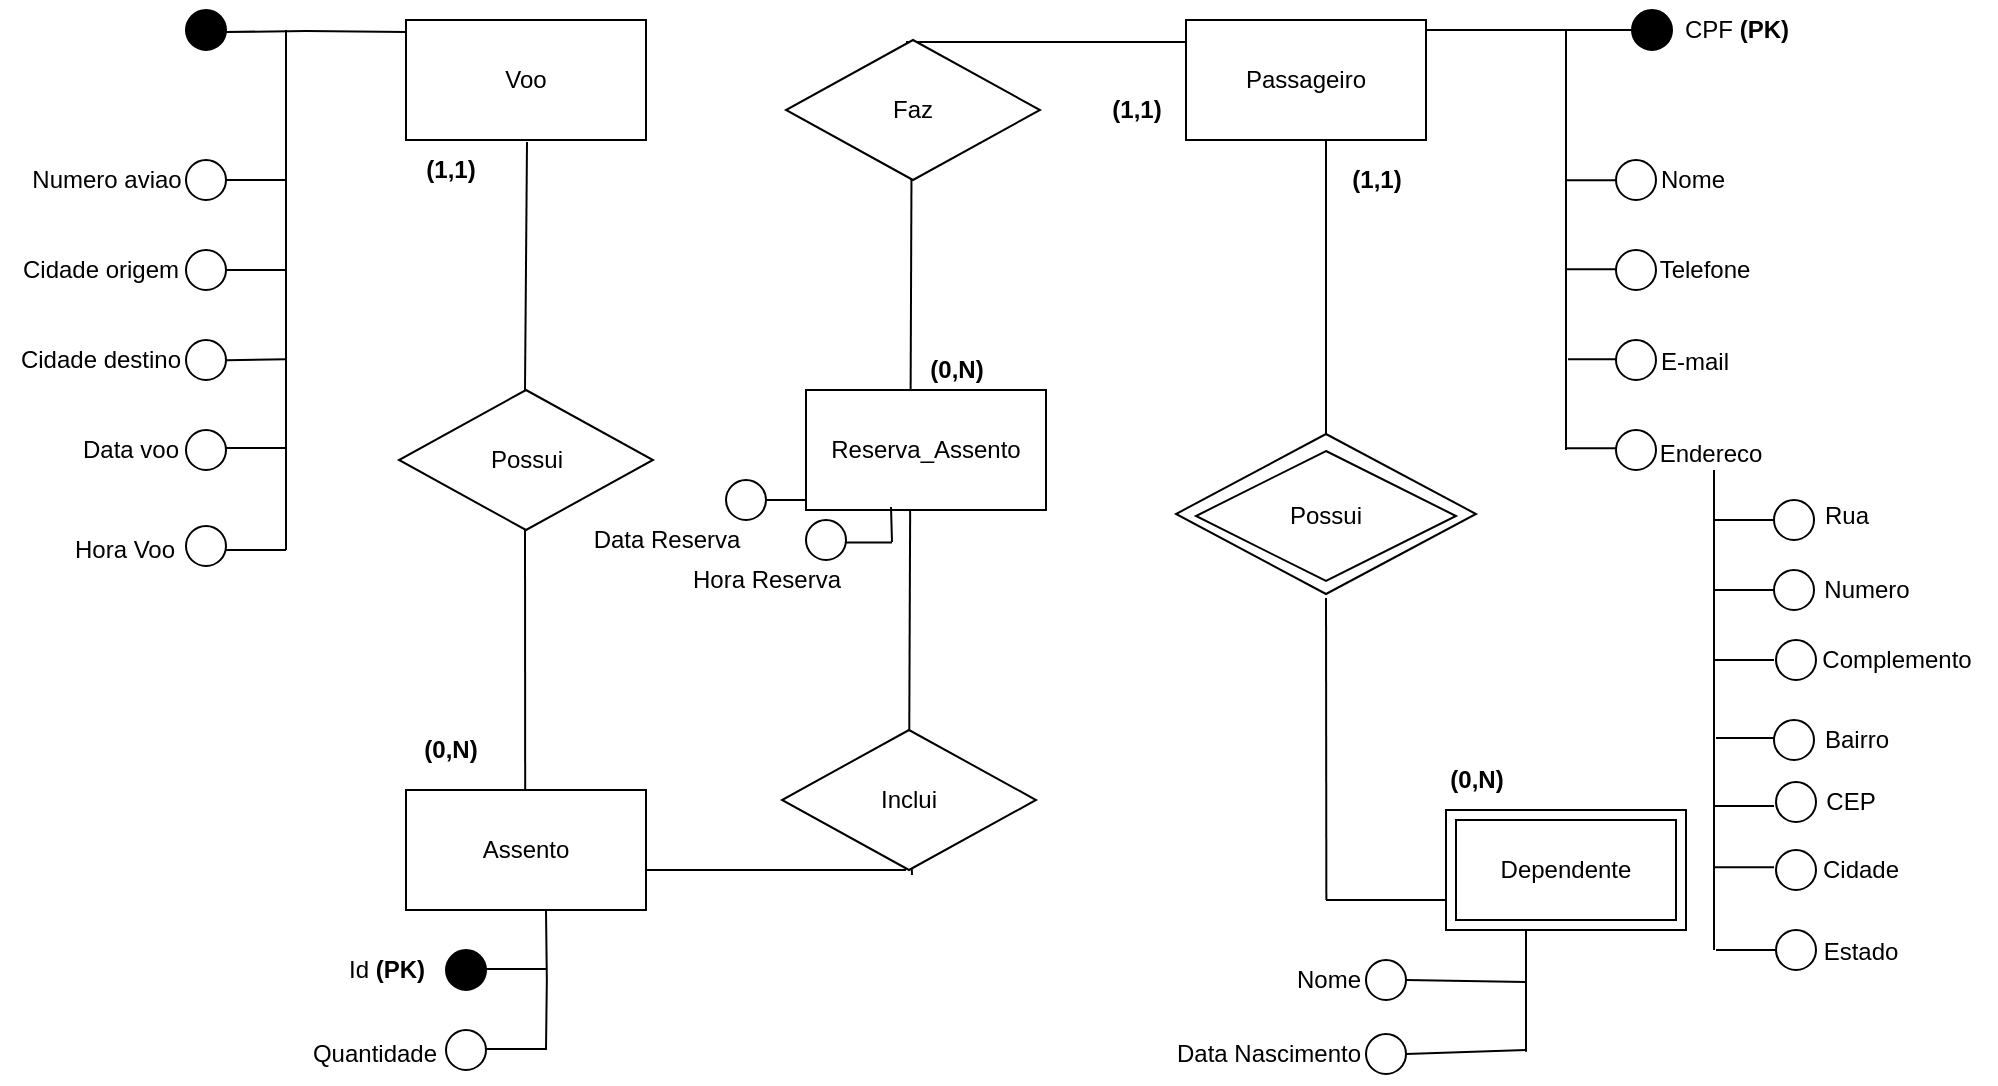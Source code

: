 <mxfile version="22.0.4" type="github">
  <diagram name="Page-1" id="FukW1Y2hieaILSiu1fCh">
    <mxGraphModel dx="996" dy="752" grid="1" gridSize="10" guides="1" tooltips="1" connect="1" arrows="1" fold="1" page="1" pageScale="1" pageWidth="827" pageHeight="1169" math="0" shadow="0">
      <root>
        <mxCell id="0" />
        <mxCell id="1" parent="0" />
        <mxCell id="P8iXtCB2VjH7gmR6Io5S-14" value="" style="endArrow=none;html=1;rounded=0;" parent="1" edge="1">
          <mxGeometry width="50" height="50" relative="1" as="geometry">
            <mxPoint x="150" y="95" as="sourcePoint" />
            <mxPoint x="180" y="95" as="targetPoint" />
          </mxGeometry>
        </mxCell>
        <mxCell id="P8iXtCB2VjH7gmR6Io5S-15" value="" style="endArrow=none;html=1;rounded=0;" parent="1" edge="1">
          <mxGeometry width="50" height="50" relative="1" as="geometry">
            <mxPoint x="150" y="140" as="sourcePoint" />
            <mxPoint x="180" y="140" as="targetPoint" />
          </mxGeometry>
        </mxCell>
        <mxCell id="P8iXtCB2VjH7gmR6Io5S-16" value="" style="endArrow=none;html=1;rounded=0;" parent="1" edge="1">
          <mxGeometry width="50" height="50" relative="1" as="geometry">
            <mxPoint x="149.5" y="229" as="sourcePoint" />
            <mxPoint x="179.5" y="229" as="targetPoint" />
          </mxGeometry>
        </mxCell>
        <mxCell id="P8iXtCB2VjH7gmR6Io5S-17" value="" style="endArrow=none;html=1;rounded=0;exitX=1;exitY=0.5;exitDx=0;exitDy=0;" parent="1" edge="1">
          <mxGeometry width="50" height="50" relative="1" as="geometry">
            <mxPoint x="150" y="280" as="sourcePoint" />
            <mxPoint x="180" y="280" as="targetPoint" />
          </mxGeometry>
        </mxCell>
        <mxCell id="P8iXtCB2VjH7gmR6Io5S-18" value="" style="endArrow=none;html=1;rounded=0;" parent="1" edge="1">
          <mxGeometry width="50" height="50" relative="1" as="geometry">
            <mxPoint x="150" y="185.08" as="sourcePoint" />
            <mxPoint x="180" y="184.58" as="targetPoint" />
          </mxGeometry>
        </mxCell>
        <mxCell id="P8iXtCB2VjH7gmR6Io5S-19" value="" style="endArrow=none;html=1;rounded=0;" parent="1" edge="1">
          <mxGeometry width="50" height="50" relative="1" as="geometry">
            <mxPoint x="180" y="280" as="sourcePoint" />
            <mxPoint x="180" y="20" as="targetPoint" />
          </mxGeometry>
        </mxCell>
        <mxCell id="P8iXtCB2VjH7gmR6Io5S-20" value="" style="ellipse;whiteSpace=wrap;html=1;aspect=fixed;fillColor=#000000;" parent="1" vertex="1">
          <mxGeometry x="130" y="10" width="20" height="20" as="geometry" />
        </mxCell>
        <mxCell id="P8iXtCB2VjH7gmR6Io5S-21" value="Numero aviao" style="text;html=1;align=center;verticalAlign=middle;resizable=0;points=[];autosize=1;strokeColor=none;fillColor=none;" parent="1" vertex="1">
          <mxGeometry x="40" y="80" width="100" height="30" as="geometry" />
        </mxCell>
        <mxCell id="P8iXtCB2VjH7gmR6Io5S-22" value="" style="ellipse;whiteSpace=wrap;html=1;aspect=fixed;" parent="1" vertex="1">
          <mxGeometry x="130" y="85" width="20" height="20" as="geometry" />
        </mxCell>
        <mxCell id="P8iXtCB2VjH7gmR6Io5S-23" value="Cidade origem" style="text;html=1;align=center;verticalAlign=middle;resizable=0;points=[];autosize=1;strokeColor=none;fillColor=none;" parent="1" vertex="1">
          <mxGeometry x="37" y="125" width="100" height="30" as="geometry" />
        </mxCell>
        <mxCell id="P8iXtCB2VjH7gmR6Io5S-24" value="" style="ellipse;whiteSpace=wrap;html=1;aspect=fixed;" parent="1" vertex="1">
          <mxGeometry x="130" y="220" width="20" height="20" as="geometry" />
        </mxCell>
        <mxCell id="P8iXtCB2VjH7gmR6Io5S-25" value="" style="ellipse;whiteSpace=wrap;html=1;aspect=fixed;" parent="1" vertex="1">
          <mxGeometry x="130" y="175" width="20" height="20" as="geometry" />
        </mxCell>
        <mxCell id="P8iXtCB2VjH7gmR6Io5S-26" value="" style="ellipse;whiteSpace=wrap;html=1;aspect=fixed;" parent="1" vertex="1">
          <mxGeometry x="130" y="130" width="20" height="20" as="geometry" />
        </mxCell>
        <mxCell id="P8iXtCB2VjH7gmR6Io5S-27" value="Cidade destino" style="text;html=1;align=center;verticalAlign=middle;resizable=0;points=[];autosize=1;strokeColor=none;fillColor=none;" parent="1" vertex="1">
          <mxGeometry x="37" y="170" width="100" height="30" as="geometry" />
        </mxCell>
        <mxCell id="P8iXtCB2VjH7gmR6Io5S-28" value="Data voo" style="text;html=1;align=center;verticalAlign=middle;resizable=0;points=[];autosize=1;strokeColor=none;fillColor=none;" parent="1" vertex="1">
          <mxGeometry x="67" y="215" width="70" height="30" as="geometry" />
        </mxCell>
        <mxCell id="P8iXtCB2VjH7gmR6Io5S-30" value="Hora Voo" style="text;html=1;align=center;verticalAlign=middle;resizable=0;points=[];autosize=1;strokeColor=none;fillColor=none;" parent="1" vertex="1">
          <mxGeometry x="64" y="265" width="70" height="30" as="geometry" />
        </mxCell>
        <mxCell id="P8iXtCB2VjH7gmR6Io5S-33" value="" style="ellipse;whiteSpace=wrap;html=1;aspect=fixed;" parent="1" vertex="1">
          <mxGeometry x="130" y="268" width="20" height="20" as="geometry" />
        </mxCell>
        <mxCell id="P8iXtCB2VjH7gmR6Io5S-35" value="" style="endArrow=none;html=1;rounded=0;" parent="1" edge="1">
          <mxGeometry width="50" height="50" relative="1" as="geometry">
            <mxPoint x="150" y="21" as="sourcePoint" />
            <mxPoint x="190" y="20.5" as="targetPoint" />
          </mxGeometry>
        </mxCell>
        <mxCell id="P8iXtCB2VjH7gmR6Io5S-36" value="" style="endArrow=none;html=1;rounded=0;exitX=1;exitY=0.5;exitDx=0;exitDy=0;" parent="1" edge="1">
          <mxGeometry width="50" height="50" relative="1" as="geometry">
            <mxPoint x="190" y="20.5" as="sourcePoint" />
            <mxPoint x="240" y="21" as="targetPoint" />
          </mxGeometry>
        </mxCell>
        <mxCell id="P8iXtCB2VjH7gmR6Io5S-37" value="Voo" style="rounded=0;whiteSpace=wrap;html=1;" parent="1" vertex="1">
          <mxGeometry x="240" y="15" width="120" height="60" as="geometry" />
        </mxCell>
        <mxCell id="P8iXtCB2VjH7gmR6Io5S-38" value="" style="endArrow=none;html=1;rounded=0;entryX=0.092;entryY=1.017;entryDx=0;entryDy=0;entryPerimeter=0;exitX=0.5;exitY=0;exitDx=0;exitDy=0;" parent="1" edge="1">
          <mxGeometry width="50" height="50" relative="1" as="geometry">
            <mxPoint x="299.5" y="200" as="sourcePoint" />
            <mxPoint x="300.5" y="76" as="targetPoint" />
          </mxGeometry>
        </mxCell>
        <mxCell id="P8iXtCB2VjH7gmR6Io5S-39" value="Possui" style="rhombus;whiteSpace=wrap;html=1;" parent="1" vertex="1">
          <mxGeometry x="236.5" y="200" width="127" height="70" as="geometry" />
        </mxCell>
        <mxCell id="P8iXtCB2VjH7gmR6Io5S-40" value="" style="endArrow=none;html=1;rounded=0;entryX=0.092;entryY=1.017;entryDx=0;entryDy=0;entryPerimeter=0;" parent="1" edge="1">
          <mxGeometry width="50" height="50" relative="1" as="geometry">
            <mxPoint x="299.59" y="400" as="sourcePoint" />
            <mxPoint x="299.5" y="270" as="targetPoint" />
          </mxGeometry>
        </mxCell>
        <mxCell id="P8iXtCB2VjH7gmR6Io5S-41" value="Assento" style="rounded=0;whiteSpace=wrap;html=1;" parent="1" vertex="1">
          <mxGeometry x="240" y="400" width="120" height="60" as="geometry" />
        </mxCell>
        <mxCell id="P8iXtCB2VjH7gmR6Io5S-42" value="" style="endArrow=none;html=1;rounded=0;exitX=1;exitY=0.5;exitDx=0;exitDy=0;" parent="1" edge="1">
          <mxGeometry width="50" height="50" relative="1" as="geometry">
            <mxPoint x="280" y="529.5" as="sourcePoint" />
            <mxPoint x="310" y="529.5" as="targetPoint" />
          </mxGeometry>
        </mxCell>
        <mxCell id="P8iXtCB2VjH7gmR6Io5S-43" value="" style="endArrow=none;html=1;rounded=0;exitX=1;exitY=0.5;exitDx=0;exitDy=0;" parent="1" edge="1">
          <mxGeometry width="50" height="50" relative="1" as="geometry">
            <mxPoint x="280" y="489.5" as="sourcePoint" />
            <mxPoint x="310" y="489.5" as="targetPoint" />
          </mxGeometry>
        </mxCell>
        <mxCell id="P8iXtCB2VjH7gmR6Io5S-44" value="" style="ellipse;whiteSpace=wrap;html=1;aspect=fixed;fillColor=#000000;" parent="1" vertex="1">
          <mxGeometry x="260" y="480" width="20" height="20" as="geometry" />
        </mxCell>
        <mxCell id="P8iXtCB2VjH7gmR6Io5S-45" value="" style="ellipse;whiteSpace=wrap;html=1;aspect=fixed;" parent="1" vertex="1">
          <mxGeometry x="260" y="520" width="20" height="20" as="geometry" />
        </mxCell>
        <mxCell id="P8iXtCB2VjH7gmR6Io5S-46" value="Id &lt;b&gt;(PK)&lt;/b&gt;" style="text;html=1;align=center;verticalAlign=middle;resizable=0;points=[];autosize=1;strokeColor=none;fillColor=none;" parent="1" vertex="1">
          <mxGeometry x="200" y="475" width="60" height="30" as="geometry" />
        </mxCell>
        <mxCell id="P8iXtCB2VjH7gmR6Io5S-48" value="" style="endArrow=none;html=1;rounded=0;" parent="1" edge="1">
          <mxGeometry width="50" height="50" relative="1" as="geometry">
            <mxPoint x="310" y="530" as="sourcePoint" />
            <mxPoint x="310" y="460" as="targetPoint" />
            <Array as="points">
              <mxPoint x="310.42" y="495" />
            </Array>
          </mxGeometry>
        </mxCell>
        <mxCell id="P8iXtCB2VjH7gmR6Io5S-49" value="Quantidade" style="text;html=1;align=center;verticalAlign=middle;resizable=0;points=[];autosize=1;strokeColor=none;fillColor=none;" parent="1" vertex="1">
          <mxGeometry x="179" y="517" width="90" height="30" as="geometry" />
        </mxCell>
        <mxCell id="P8iXtCB2VjH7gmR6Io5S-50" value="Passageiro" style="rounded=0;whiteSpace=wrap;html=1;" parent="1" vertex="1">
          <mxGeometry x="630" y="15" width="120" height="60" as="geometry" />
        </mxCell>
        <mxCell id="P8iXtCB2VjH7gmR6Io5S-51" value="" style="endArrow=none;html=1;rounded=0;" parent="1" edge="1">
          <mxGeometry width="50" height="50" relative="1" as="geometry">
            <mxPoint x="750" y="20" as="sourcePoint" />
            <mxPoint x="860" y="20" as="targetPoint" />
          </mxGeometry>
        </mxCell>
        <mxCell id="P8iXtCB2VjH7gmR6Io5S-52" value="" style="endArrow=none;html=1;rounded=0;" parent="1" edge="1">
          <mxGeometry width="50" height="50" relative="1" as="geometry">
            <mxPoint x="820" y="20" as="sourcePoint" />
            <mxPoint x="820" y="230" as="targetPoint" />
          </mxGeometry>
        </mxCell>
        <mxCell id="P8iXtCB2VjH7gmR6Io5S-53" value="" style="ellipse;whiteSpace=wrap;html=1;aspect=fixed;fillColor=#000000;" parent="1" vertex="1">
          <mxGeometry x="853" y="10" width="20" height="20" as="geometry" />
        </mxCell>
        <mxCell id="P8iXtCB2VjH7gmR6Io5S-54" value="CPF &lt;b&gt;(PK)&lt;/b&gt;" style="text;html=1;align=center;verticalAlign=middle;resizable=0;points=[];autosize=1;strokeColor=none;fillColor=none;" parent="1" vertex="1">
          <mxGeometry x="865" y="5" width="80" height="30" as="geometry" />
        </mxCell>
        <mxCell id="P8iXtCB2VjH7gmR6Io5S-55" value="" style="endArrow=none;html=1;rounded=0;" parent="1" edge="1">
          <mxGeometry width="50" height="50" relative="1" as="geometry">
            <mxPoint x="820" y="139.58" as="sourcePoint" />
            <mxPoint x="850" y="139.58" as="targetPoint" />
          </mxGeometry>
        </mxCell>
        <mxCell id="P8iXtCB2VjH7gmR6Io5S-56" value="" style="endArrow=none;html=1;rounded=0;" parent="1" edge="1">
          <mxGeometry width="50" height="50" relative="1" as="geometry">
            <mxPoint x="821" y="184.58" as="sourcePoint" />
            <mxPoint x="851" y="184.58" as="targetPoint" />
          </mxGeometry>
        </mxCell>
        <mxCell id="P8iXtCB2VjH7gmR6Io5S-57" value="" style="endArrow=none;html=1;rounded=0;exitX=1;exitY=0.5;exitDx=0;exitDy=0;" parent="1" edge="1">
          <mxGeometry width="50" height="50" relative="1" as="geometry">
            <mxPoint x="820" y="95.17" as="sourcePoint" />
            <mxPoint x="850" y="95.17" as="targetPoint" />
          </mxGeometry>
        </mxCell>
        <mxCell id="P8iXtCB2VjH7gmR6Io5S-58" value="" style="endArrow=none;html=1;rounded=0;" parent="1" edge="1">
          <mxGeometry width="50" height="50" relative="1" as="geometry">
            <mxPoint x="820" y="229.17" as="sourcePoint" />
            <mxPoint x="850" y="229.17" as="targetPoint" />
          </mxGeometry>
        </mxCell>
        <mxCell id="P8iXtCB2VjH7gmR6Io5S-59" value="" style="ellipse;whiteSpace=wrap;html=1;aspect=fixed;" parent="1" vertex="1">
          <mxGeometry x="845" y="220" width="20" height="20" as="geometry" />
        </mxCell>
        <mxCell id="P8iXtCB2VjH7gmR6Io5S-60" value="" style="ellipse;whiteSpace=wrap;html=1;aspect=fixed;" parent="1" vertex="1">
          <mxGeometry x="845" y="175" width="20" height="20" as="geometry" />
        </mxCell>
        <mxCell id="P8iXtCB2VjH7gmR6Io5S-61" value="" style="ellipse;whiteSpace=wrap;html=1;aspect=fixed;" parent="1" vertex="1">
          <mxGeometry x="845" y="130" width="20" height="20" as="geometry" />
        </mxCell>
        <mxCell id="P8iXtCB2VjH7gmR6Io5S-62" value="" style="ellipse;whiteSpace=wrap;html=1;aspect=fixed;" parent="1" vertex="1">
          <mxGeometry x="845" y="85" width="20" height="20" as="geometry" />
        </mxCell>
        <mxCell id="P8iXtCB2VjH7gmR6Io5S-63" value="Nome" style="text;html=1;align=center;verticalAlign=middle;resizable=0;points=[];autosize=1;strokeColor=none;fillColor=none;" parent="1" vertex="1">
          <mxGeometry x="853" y="80" width="60" height="30" as="geometry" />
        </mxCell>
        <mxCell id="P8iXtCB2VjH7gmR6Io5S-64" value="Telefone" style="text;html=1;align=center;verticalAlign=middle;resizable=0;points=[];autosize=1;strokeColor=none;fillColor=none;" parent="1" vertex="1">
          <mxGeometry x="854" y="125" width="70" height="30" as="geometry" />
        </mxCell>
        <mxCell id="P8iXtCB2VjH7gmR6Io5S-65" value="E-mail" style="text;html=1;align=center;verticalAlign=middle;resizable=0;points=[];autosize=1;strokeColor=none;fillColor=none;" parent="1" vertex="1">
          <mxGeometry x="854" y="171" width="60" height="30" as="geometry" />
        </mxCell>
        <mxCell id="P8iXtCB2VjH7gmR6Io5S-66" value="Endereco" style="text;html=1;align=center;verticalAlign=middle;resizable=0;points=[];autosize=1;strokeColor=none;fillColor=none;" parent="1" vertex="1">
          <mxGeometry x="857" y="217" width="70" height="30" as="geometry" />
        </mxCell>
        <mxCell id="P8iXtCB2VjH7gmR6Io5S-67" value="" style="endArrow=none;html=1;rounded=0;exitX=1;exitY=0.5;exitDx=0;exitDy=0;" parent="1" edge="1">
          <mxGeometry width="50" height="50" relative="1" as="geometry">
            <mxPoint x="894" y="265" as="sourcePoint" />
            <mxPoint x="924" y="265" as="targetPoint" />
          </mxGeometry>
        </mxCell>
        <mxCell id="P8iXtCB2VjH7gmR6Io5S-68" value="" style="endArrow=none;html=1;rounded=0;exitX=1;exitY=0.5;exitDx=0;exitDy=0;" parent="1" edge="1">
          <mxGeometry width="50" height="50" relative="1" as="geometry">
            <mxPoint x="894" y="300" as="sourcePoint" />
            <mxPoint x="924" y="300" as="targetPoint" />
          </mxGeometry>
        </mxCell>
        <mxCell id="P8iXtCB2VjH7gmR6Io5S-69" value="" style="endArrow=none;html=1;rounded=0;exitX=1;exitY=0.5;exitDx=0;exitDy=0;" parent="1" edge="1">
          <mxGeometry width="50" height="50" relative="1" as="geometry">
            <mxPoint x="894" y="335" as="sourcePoint" />
            <mxPoint x="924" y="335" as="targetPoint" />
          </mxGeometry>
        </mxCell>
        <mxCell id="P8iXtCB2VjH7gmR6Io5S-70" value="" style="endArrow=none;html=1;rounded=0;exitX=1;exitY=0.5;exitDx=0;exitDy=0;" parent="1" edge="1">
          <mxGeometry width="50" height="50" relative="1" as="geometry">
            <mxPoint x="894" y="408" as="sourcePoint" />
            <mxPoint x="924" y="408" as="targetPoint" />
          </mxGeometry>
        </mxCell>
        <mxCell id="P8iXtCB2VjH7gmR6Io5S-71" value="" style="endArrow=none;html=1;rounded=0;exitX=1;exitY=0.5;exitDx=0;exitDy=0;" parent="1" edge="1">
          <mxGeometry width="50" height="50" relative="1" as="geometry">
            <mxPoint x="895" y="374" as="sourcePoint" />
            <mxPoint x="925" y="374" as="targetPoint" />
          </mxGeometry>
        </mxCell>
        <mxCell id="P8iXtCB2VjH7gmR6Io5S-72" value="" style="endArrow=none;html=1;rounded=0;exitX=1;exitY=0.5;exitDx=0;exitDy=0;" parent="1" edge="1">
          <mxGeometry width="50" height="50" relative="1" as="geometry">
            <mxPoint x="894" y="438.58" as="sourcePoint" />
            <mxPoint x="924" y="438.58" as="targetPoint" />
          </mxGeometry>
        </mxCell>
        <mxCell id="P8iXtCB2VjH7gmR6Io5S-73" value="" style="ellipse;whiteSpace=wrap;html=1;aspect=fixed;" parent="1" vertex="1">
          <mxGeometry x="925" y="430" width="20" height="20" as="geometry" />
        </mxCell>
        <mxCell id="P8iXtCB2VjH7gmR6Io5S-74" value="" style="ellipse;whiteSpace=wrap;html=1;aspect=fixed;" parent="1" vertex="1">
          <mxGeometry x="925" y="396" width="20" height="20" as="geometry" />
        </mxCell>
        <mxCell id="P8iXtCB2VjH7gmR6Io5S-75" value="" style="ellipse;whiteSpace=wrap;html=1;aspect=fixed;" parent="1" vertex="1">
          <mxGeometry x="924" y="365" width="20" height="20" as="geometry" />
        </mxCell>
        <mxCell id="P8iXtCB2VjH7gmR6Io5S-76" value="" style="ellipse;whiteSpace=wrap;html=1;aspect=fixed;" parent="1" vertex="1">
          <mxGeometry x="925" y="325" width="20" height="20" as="geometry" />
        </mxCell>
        <mxCell id="P8iXtCB2VjH7gmR6Io5S-77" value="" style="ellipse;whiteSpace=wrap;html=1;aspect=fixed;" parent="1" vertex="1">
          <mxGeometry x="924" y="290" width="20" height="20" as="geometry" />
        </mxCell>
        <mxCell id="P8iXtCB2VjH7gmR6Io5S-78" value="" style="ellipse;whiteSpace=wrap;html=1;aspect=fixed;" parent="1" vertex="1">
          <mxGeometry x="924" y="255" width="20" height="20" as="geometry" />
        </mxCell>
        <mxCell id="P8iXtCB2VjH7gmR6Io5S-79" value="Numero" style="text;html=1;align=center;verticalAlign=middle;resizable=0;points=[];autosize=1;strokeColor=none;fillColor=none;" parent="1" vertex="1">
          <mxGeometry x="935" y="285" width="70" height="30" as="geometry" />
        </mxCell>
        <mxCell id="P8iXtCB2VjH7gmR6Io5S-80" value="Complemento" style="text;html=1;align=center;verticalAlign=middle;resizable=0;points=[];autosize=1;strokeColor=none;fillColor=none;" parent="1" vertex="1">
          <mxGeometry x="935" y="320" width="100" height="30" as="geometry" />
        </mxCell>
        <mxCell id="P8iXtCB2VjH7gmR6Io5S-81" value="Bairro" style="text;html=1;align=center;verticalAlign=middle;resizable=0;points=[];autosize=1;strokeColor=none;fillColor=none;" parent="1" vertex="1">
          <mxGeometry x="935" y="360" width="60" height="30" as="geometry" />
        </mxCell>
        <mxCell id="P8iXtCB2VjH7gmR6Io5S-82" value="CEP" style="text;html=1;align=center;verticalAlign=middle;resizable=0;points=[];autosize=1;strokeColor=none;fillColor=none;" parent="1" vertex="1">
          <mxGeometry x="937" y="391" width="50" height="30" as="geometry" />
        </mxCell>
        <mxCell id="P8iXtCB2VjH7gmR6Io5S-83" value="Cidade" style="text;html=1;align=center;verticalAlign=middle;resizable=0;points=[];autosize=1;strokeColor=none;fillColor=none;" parent="1" vertex="1">
          <mxGeometry x="937" y="425" width="60" height="30" as="geometry" />
        </mxCell>
        <mxCell id="P8iXtCB2VjH7gmR6Io5S-84" value="" style="endArrow=none;html=1;rounded=0;exitX=1;exitY=0.5;exitDx=0;exitDy=0;" parent="1" edge="1">
          <mxGeometry width="50" height="50" relative="1" as="geometry">
            <mxPoint x="895" y="480" as="sourcePoint" />
            <mxPoint x="925" y="480" as="targetPoint" />
          </mxGeometry>
        </mxCell>
        <mxCell id="P8iXtCB2VjH7gmR6Io5S-85" value="" style="ellipse;whiteSpace=wrap;html=1;aspect=fixed;" parent="1" vertex="1">
          <mxGeometry x="925" y="470" width="20" height="20" as="geometry" />
        </mxCell>
        <mxCell id="P8iXtCB2VjH7gmR6Io5S-86" value="Estado" style="text;html=1;align=center;verticalAlign=middle;resizable=0;points=[];autosize=1;strokeColor=none;fillColor=none;" parent="1" vertex="1">
          <mxGeometry x="937" y="466" width="60" height="30" as="geometry" />
        </mxCell>
        <mxCell id="P8iXtCB2VjH7gmR6Io5S-87" value="Rua" style="text;html=1;align=center;verticalAlign=middle;resizable=0;points=[];autosize=1;strokeColor=none;fillColor=none;" parent="1" vertex="1">
          <mxGeometry x="935" y="248" width="50" height="30" as="geometry" />
        </mxCell>
        <mxCell id="P8iXtCB2VjH7gmR6Io5S-88" value="" style="endArrow=none;html=1;rounded=0;" parent="1" edge="1">
          <mxGeometry width="50" height="50" relative="1" as="geometry">
            <mxPoint x="894" y="240" as="sourcePoint" />
            <mxPoint x="894" y="480" as="targetPoint" />
          </mxGeometry>
        </mxCell>
        <mxCell id="P8iXtCB2VjH7gmR6Io5S-92" value="" style="endArrow=none;html=1;rounded=0;" parent="1" edge="1" source="KNer4kBvGhnSm_KQtEb9-3">
          <mxGeometry width="50" height="50" relative="1" as="geometry">
            <mxPoint x="493" y="442.5" as="sourcePoint" />
            <mxPoint x="493" y="27.5" as="targetPoint" />
          </mxGeometry>
        </mxCell>
        <mxCell id="P8iXtCB2VjH7gmR6Io5S-122" value="" style="endArrow=none;html=1;rounded=0;" parent="1" edge="1">
          <mxGeometry width="50" height="50" relative="1" as="geometry">
            <mxPoint x="360" y="440" as="sourcePoint" />
            <mxPoint x="490" y="440" as="targetPoint" />
          </mxGeometry>
        </mxCell>
        <mxCell id="P8iXtCB2VjH7gmR6Io5S-123" value="" style="endArrow=none;html=1;rounded=0;entryX=0;entryY=0.25;entryDx=0;entryDy=0;" parent="1" edge="1">
          <mxGeometry width="50" height="50" relative="1" as="geometry">
            <mxPoint x="490" y="26" as="sourcePoint" />
            <mxPoint x="630" y="26" as="targetPoint" />
          </mxGeometry>
        </mxCell>
        <mxCell id="P8iXtCB2VjH7gmR6Io5S-125" value="" style="endArrow=none;html=1;rounded=0;exitX=1;exitY=0.5;exitDx=0;exitDy=0;" parent="1" edge="1">
          <mxGeometry width="50" height="50" relative="1" as="geometry">
            <mxPoint x="453" y="276.29" as="sourcePoint" />
            <mxPoint x="483" y="276.29" as="targetPoint" />
          </mxGeometry>
        </mxCell>
        <mxCell id="P8iXtCB2VjH7gmR6Io5S-127" value="" style="ellipse;whiteSpace=wrap;html=1;aspect=fixed;" parent="1" vertex="1">
          <mxGeometry x="440" y="265" width="20" height="20" as="geometry" />
        </mxCell>
        <mxCell id="P8iXtCB2VjH7gmR6Io5S-128" value="" style="ellipse;whiteSpace=wrap;html=1;aspect=fixed;" parent="1" vertex="1">
          <mxGeometry x="400" y="245" width="20" height="20" as="geometry" />
        </mxCell>
        <mxCell id="P8iXtCB2VjH7gmR6Io5S-129" value="Data Reserva" style="text;html=1;align=center;verticalAlign=middle;resizable=0;points=[];autosize=1;strokeColor=none;fillColor=none;" parent="1" vertex="1">
          <mxGeometry x="320" y="260" width="100" height="30" as="geometry" />
        </mxCell>
        <mxCell id="P8iXtCB2VjH7gmR6Io5S-132" value="" style="endArrow=none;html=1;rounded=0;exitX=1;exitY=0.5;exitDx=0;exitDy=0;" parent="1" edge="1">
          <mxGeometry width="50" height="50" relative="1" as="geometry">
            <mxPoint x="420" y="255" as="sourcePoint" />
            <mxPoint x="450" y="255" as="targetPoint" />
          </mxGeometry>
        </mxCell>
        <mxCell id="P8iXtCB2VjH7gmR6Io5S-133" value="Hora Reserva" style="text;html=1;align=center;verticalAlign=middle;resizable=0;points=[];autosize=1;strokeColor=none;fillColor=none;" parent="1" vertex="1">
          <mxGeometry x="370" y="280" width="100" height="30" as="geometry" />
        </mxCell>
        <mxCell id="P8iXtCB2VjH7gmR6Io5S-134" value="Possui" style="rhombus;whiteSpace=wrap;html=1;" parent="1" vertex="1">
          <mxGeometry x="625" y="222" width="150" height="80" as="geometry" />
        </mxCell>
        <mxCell id="P8iXtCB2VjH7gmR6Io5S-135" value="" style="ellipse;whiteSpace=wrap;html=1;aspect=fixed;" parent="1" vertex="1">
          <mxGeometry x="720" y="522" width="20" height="20" as="geometry" />
        </mxCell>
        <mxCell id="P8iXtCB2VjH7gmR6Io5S-137" value="Nome" style="text;html=1;align=center;verticalAlign=middle;resizable=0;points=[];autosize=1;strokeColor=none;fillColor=none;" parent="1" vertex="1">
          <mxGeometry x="671" y="480" width="60" height="30" as="geometry" />
        </mxCell>
        <mxCell id="P8iXtCB2VjH7gmR6Io5S-138" value="Data Nascimento" style="text;html=1;align=center;verticalAlign=middle;resizable=0;points=[];autosize=1;strokeColor=none;fillColor=none;" parent="1" vertex="1">
          <mxGeometry x="611" y="517" width="120" height="30" as="geometry" />
        </mxCell>
        <mxCell id="P8iXtCB2VjH7gmR6Io5S-139" value="" style="endArrow=none;html=1;rounded=0;entryX=0.092;entryY=1.017;entryDx=0;entryDy=0;entryPerimeter=0;" parent="1" edge="1">
          <mxGeometry width="50" height="50" relative="1" as="geometry">
            <mxPoint x="700.18" y="455" as="sourcePoint" />
            <mxPoint x="700" y="304" as="targetPoint" />
          </mxGeometry>
        </mxCell>
        <mxCell id="P8iXtCB2VjH7gmR6Io5S-140" value="" style="endArrow=none;html=1;rounded=0;entryX=0;entryY=0.75;entryDx=0;entryDy=0;" parent="1" target="P8iXtCB2VjH7gmR6Io5S-149" edge="1">
          <mxGeometry width="50" height="50" relative="1" as="geometry">
            <mxPoint x="700" y="455" as="sourcePoint" />
            <mxPoint x="740" y="455" as="targetPoint" />
            <Array as="points" />
          </mxGeometry>
        </mxCell>
        <mxCell id="P8iXtCB2VjH7gmR6Io5S-141" value="Possui" style="rhombus;whiteSpace=wrap;html=1;" parent="1" vertex="1">
          <mxGeometry x="635" y="230.5" width="130" height="65" as="geometry" />
        </mxCell>
        <mxCell id="P8iXtCB2VjH7gmR6Io5S-142" value="" style="endArrow=none;html=1;rounded=0;entryX=0.75;entryY=1;entryDx=0;entryDy=0;exitX=0.5;exitY=0;exitDx=0;exitDy=0;" parent="1" source="P8iXtCB2VjH7gmR6Io5S-134" edge="1">
          <mxGeometry width="50" height="50" relative="1" as="geometry">
            <mxPoint x="701" y="210" as="sourcePoint" />
            <mxPoint x="700" y="75" as="targetPoint" />
          </mxGeometry>
        </mxCell>
        <mxCell id="P8iXtCB2VjH7gmR6Io5S-148" value="" style="ellipse;whiteSpace=wrap;html=1;aspect=fixed;" parent="1" vertex="1">
          <mxGeometry x="720" y="485" width="20" height="20" as="geometry" />
        </mxCell>
        <mxCell id="P8iXtCB2VjH7gmR6Io5S-149" value="Dependente" style="rounded=0;whiteSpace=wrap;html=1;" parent="1" vertex="1">
          <mxGeometry x="760" y="410" width="120" height="60" as="geometry" />
        </mxCell>
        <mxCell id="P8iXtCB2VjH7gmR6Io5S-150" value="Dependente" style="rounded=0;whiteSpace=wrap;html=1;" parent="1" vertex="1">
          <mxGeometry x="765" y="415" width="110" height="50" as="geometry" />
        </mxCell>
        <mxCell id="P8iXtCB2VjH7gmR6Io5S-151" value="" style="endArrow=none;html=1;rounded=0;" parent="1" edge="1">
          <mxGeometry width="50" height="50" relative="1" as="geometry">
            <mxPoint x="800" y="530.83" as="sourcePoint" />
            <mxPoint x="800" y="470" as="targetPoint" />
          </mxGeometry>
        </mxCell>
        <mxCell id="P8iXtCB2VjH7gmR6Io5S-152" value="" style="endArrow=none;html=1;rounded=0;exitX=1;exitY=0.5;exitDx=0;exitDy=0;" parent="1" source="P8iXtCB2VjH7gmR6Io5S-135" edge="1">
          <mxGeometry width="50" height="50" relative="1" as="geometry">
            <mxPoint x="760" y="530" as="sourcePoint" />
            <mxPoint x="800" y="530" as="targetPoint" />
          </mxGeometry>
        </mxCell>
        <mxCell id="P8iXtCB2VjH7gmR6Io5S-153" value="" style="endArrow=none;html=1;rounded=0;exitX=1;exitY=0.5;exitDx=0;exitDy=0;" parent="1" source="P8iXtCB2VjH7gmR6Io5S-148" edge="1">
          <mxGeometry width="50" height="50" relative="1" as="geometry">
            <mxPoint x="800" y="556.83" as="sourcePoint" />
            <mxPoint x="800" y="496" as="targetPoint" />
          </mxGeometry>
        </mxCell>
        <mxCell id="P8iXtCB2VjH7gmR6Io5S-154" value="&lt;b&gt;(0,N)&lt;/b&gt;" style="text;html=1;align=center;verticalAlign=middle;resizable=0;points=[];autosize=1;strokeColor=none;fillColor=none;" parent="1" vertex="1">
          <mxGeometry x="236.5" y="365" width="50" height="30" as="geometry" />
        </mxCell>
        <object label="Faz" id="P8iXtCB2VjH7gmR6Io5S-156">
          <mxCell style="rhombus;whiteSpace=wrap;html=1;" parent="1" vertex="1">
            <mxGeometry x="430" y="25" width="127" height="70" as="geometry" />
          </mxCell>
        </object>
        <mxCell id="P8iXtCB2VjH7gmR6Io5S-157" value="&lt;b&gt;(0,N)&lt;/b&gt;" style="text;html=1;align=center;verticalAlign=middle;resizable=0;points=[];autosize=1;strokeColor=none;fillColor=none;" parent="1" vertex="1">
          <mxGeometry x="750" y="380" width="50" height="30" as="geometry" />
        </mxCell>
        <mxCell id="P8iXtCB2VjH7gmR6Io5S-158" value="&lt;b&gt;(1,1)&lt;/b&gt;" style="text;html=1;align=center;verticalAlign=middle;resizable=0;points=[];autosize=1;strokeColor=none;fillColor=none;" parent="1" vertex="1">
          <mxGeometry x="700" y="80" width="50" height="30" as="geometry" />
        </mxCell>
        <mxCell id="P8iXtCB2VjH7gmR6Io5S-159" value="&lt;b&gt;(0,N)&lt;/b&gt;" style="text;html=1;align=center;verticalAlign=middle;resizable=0;points=[];autosize=1;strokeColor=none;fillColor=none;" parent="1" vertex="1">
          <mxGeometry x="490" y="175" width="50" height="30" as="geometry" />
        </mxCell>
        <mxCell id="P8iXtCB2VjH7gmR6Io5S-160" value="&lt;b&gt;(1,1)&lt;/b&gt;" style="text;html=1;align=center;verticalAlign=middle;resizable=0;points=[];autosize=1;strokeColor=none;fillColor=none;" parent="1" vertex="1">
          <mxGeometry x="580" y="45" width="50" height="30" as="geometry" />
        </mxCell>
        <mxCell id="P8iXtCB2VjH7gmR6Io5S-161" value="&lt;b&gt;(1,1)&lt;/b&gt;" style="text;html=1;align=center;verticalAlign=middle;resizable=0;points=[];autosize=1;strokeColor=none;fillColor=none;" parent="1" vertex="1">
          <mxGeometry x="236.5" y="75" width="50" height="30" as="geometry" />
        </mxCell>
        <mxCell id="KNer4kBvGhnSm_KQtEb9-1" value="Reserva_Assento" style="rounded=0;whiteSpace=wrap;html=1;" vertex="1" parent="1">
          <mxGeometry x="440" y="200" width="120" height="60" as="geometry" />
        </mxCell>
        <mxCell id="KNer4kBvGhnSm_KQtEb9-2" value="" style="endArrow=none;html=1;rounded=0;exitX=1;exitY=0.5;exitDx=0;exitDy=0;" edge="1" parent="1">
          <mxGeometry width="50" height="50" relative="1" as="geometry">
            <mxPoint x="482.5" y="258.5" as="sourcePoint" />
            <mxPoint x="483" y="276" as="targetPoint" />
          </mxGeometry>
        </mxCell>
        <mxCell id="KNer4kBvGhnSm_KQtEb9-4" value="" style="endArrow=none;html=1;rounded=0;" edge="1" parent="1" target="KNer4kBvGhnSm_KQtEb9-3">
          <mxGeometry width="50" height="50" relative="1" as="geometry">
            <mxPoint x="493" y="442.5" as="sourcePoint" />
            <mxPoint x="493" y="27.5" as="targetPoint" />
          </mxGeometry>
        </mxCell>
        <object label="Inclui" id="KNer4kBvGhnSm_KQtEb9-3">
          <mxCell style="rhombus;whiteSpace=wrap;html=1;" vertex="1" parent="1">
            <mxGeometry x="428" y="370" width="127" height="70" as="geometry" />
          </mxCell>
        </object>
      </root>
    </mxGraphModel>
  </diagram>
</mxfile>
